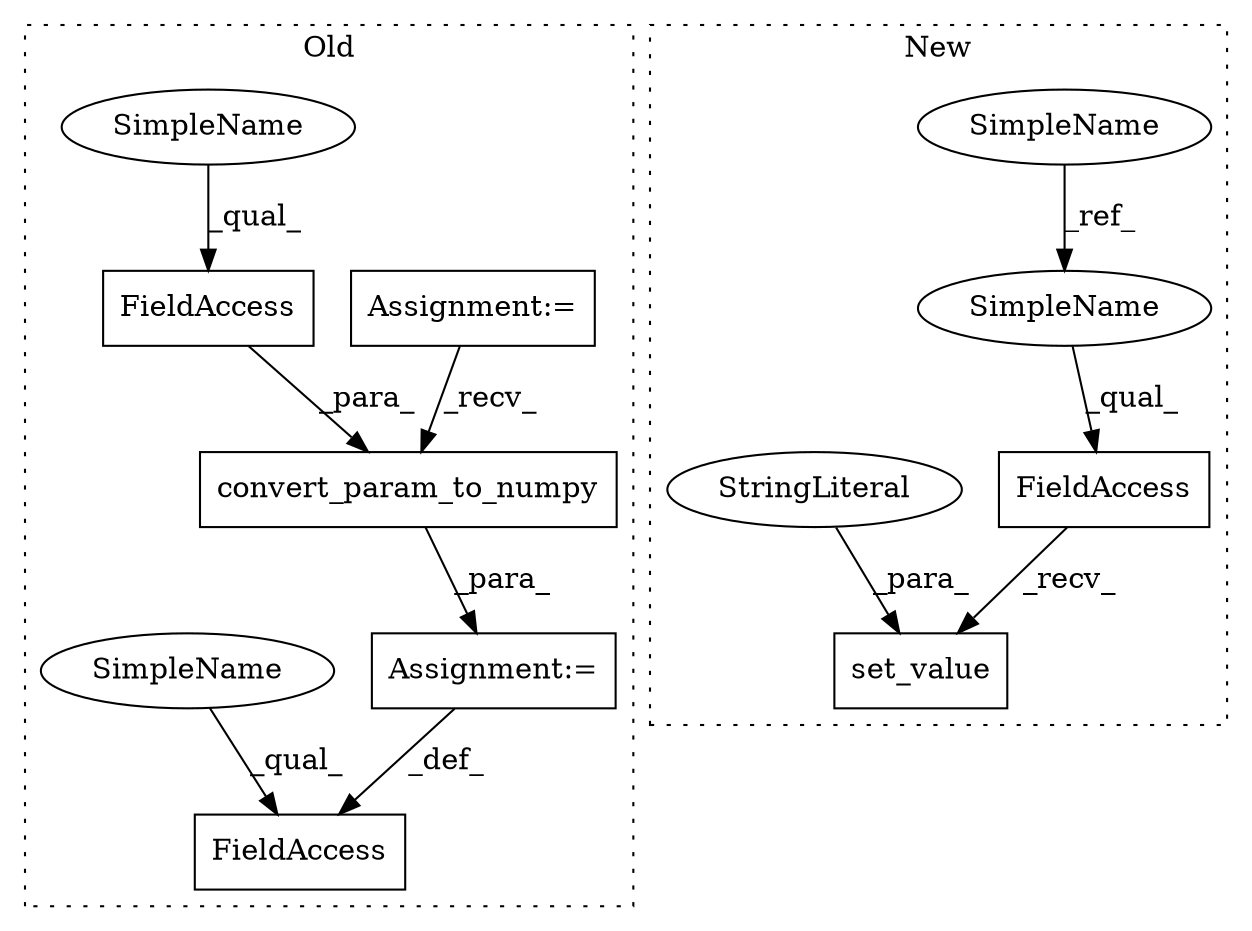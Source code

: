 digraph G {
subgraph cluster0 {
1 [label="convert_param_to_numpy" a="32" s="2848,2892" l="23,1" shape="box"];
3 [label="FieldAccess" a="22" s="2877" l="15" shape="box"];
4 [label="Assignment:=" a="7" s="2833" l="1" shape="box"];
5 [label="Assignment:=" a="7" s="2780" l="13" shape="box"];
8 [label="FieldAccess" a="22" s="2822" l="11" shape="box"];
11 [label="SimpleName" a="42" s="2877" l="4" shape="ellipse"];
12 [label="SimpleName" a="42" s="2822" l="4" shape="ellipse"];
label = "Old";
style="dotted";
}
subgraph cluster1 {
2 [label="set_value" a="32" s="2814,2837" l="10,1" shape="box"];
6 [label="FieldAccess" a="22" s="2803" l="10" shape="box"];
7 [label="SimpleName" a="42" s="2757" l="4" shape="ellipse"];
9 [label="StringLiteral" a="45" s="2824" l="7" shape="ellipse"];
10 [label="SimpleName" a="42" s="2803" l="4" shape="ellipse"];
label = "New";
style="dotted";
}
1 -> 4 [label="_para_"];
3 -> 1 [label="_para_"];
4 -> 8 [label="_def_"];
5 -> 1 [label="_recv_"];
6 -> 2 [label="_recv_"];
7 -> 10 [label="_ref_"];
9 -> 2 [label="_para_"];
10 -> 6 [label="_qual_"];
11 -> 3 [label="_qual_"];
12 -> 8 [label="_qual_"];
}